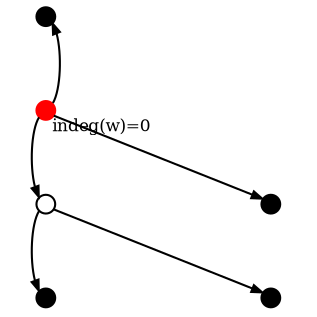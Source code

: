 digraph G {
	ratio=1;
	center = true;
	edge [arrowsize=.5, weight=.1, fontsize=8];
	node [label="",shape=circle,height=0.12,width=0.12,fontsize=1];
	a->b [color=transparent];
	b->a;
	b->c;
	c->b [color=transparent];
	b->b [headlabel="indeg(w)=0", color=transparent];
	c->d;
	d->c [color=transparent];
	b->e;
	c->f;

	b [color="red", style=filled];
	a [color="black", style=filled];
	d [color="black", style=filled];
	e [color="black", style=filled];
	f [color="black", style=filled];

}